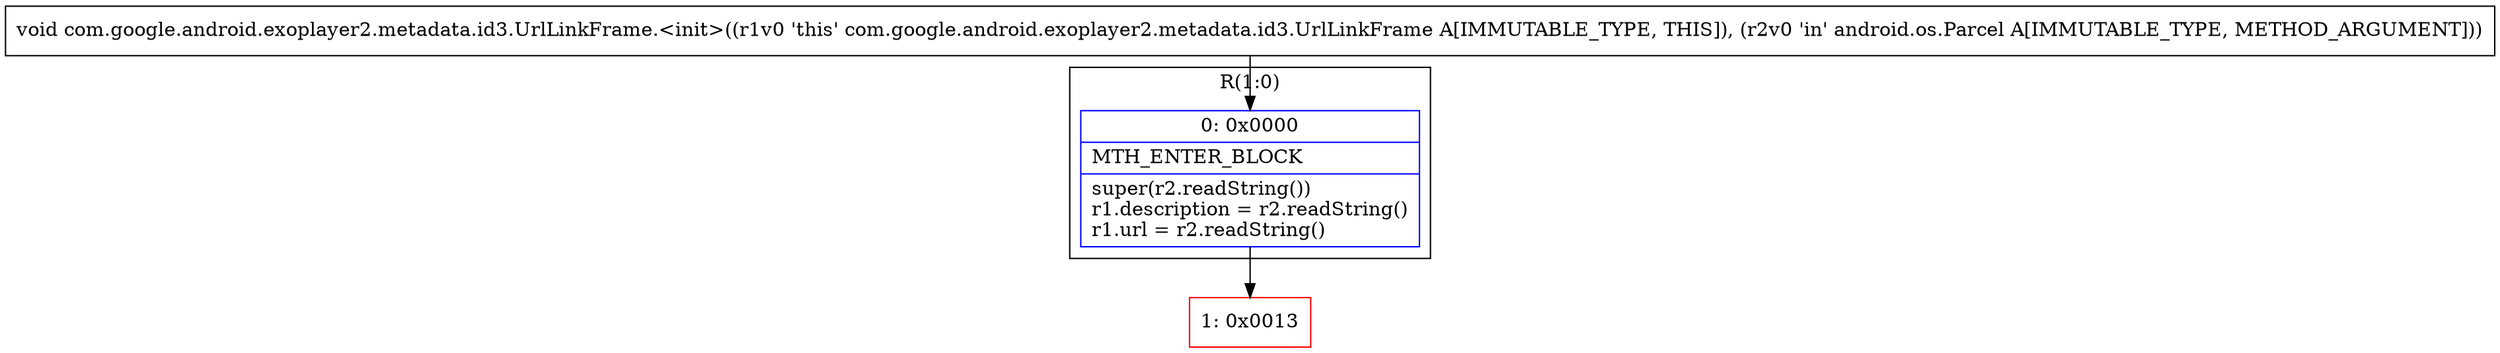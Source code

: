 digraph "CFG forcom.google.android.exoplayer2.metadata.id3.UrlLinkFrame.\<init\>(Landroid\/os\/Parcel;)V" {
subgraph cluster_Region_1947749567 {
label = "R(1:0)";
node [shape=record,color=blue];
Node_0 [shape=record,label="{0\:\ 0x0000|MTH_ENTER_BLOCK\l|super(r2.readString())\lr1.description = r2.readString()\lr1.url = r2.readString()\l}"];
}
Node_1 [shape=record,color=red,label="{1\:\ 0x0013}"];
MethodNode[shape=record,label="{void com.google.android.exoplayer2.metadata.id3.UrlLinkFrame.\<init\>((r1v0 'this' com.google.android.exoplayer2.metadata.id3.UrlLinkFrame A[IMMUTABLE_TYPE, THIS]), (r2v0 'in' android.os.Parcel A[IMMUTABLE_TYPE, METHOD_ARGUMENT])) }"];
MethodNode -> Node_0;
Node_0 -> Node_1;
}

